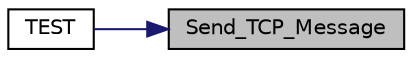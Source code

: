 digraph "Send_TCP_Message"
{
 // LATEX_PDF_SIZE
  edge [fontname="Helvetica",fontsize="10",labelfontname="Helvetica",labelfontsize="10"];
  node [fontname="Helvetica",fontsize="10",shape=record];
  rankdir="RL";
  Node1 [label="Send_TCP_Message",height=0.2,width=0.4,color="black", fillcolor="grey75", style="filled", fontcolor="black",tooltip="This function handles AT commands to send messages over TCP/IP."];
  Node1 -> Node2 [dir="back",color="midnightblue",fontsize="10",style="solid",fontname="Helvetica"];
  Node2 [label="TEST",height=0.2,width=0.4,color="black", fillcolor="white", style="filled",URL="$tests_8cpp.html#a395fd7ef412a7efc0417e29bdadb0f43",tooltip=" "];
}
